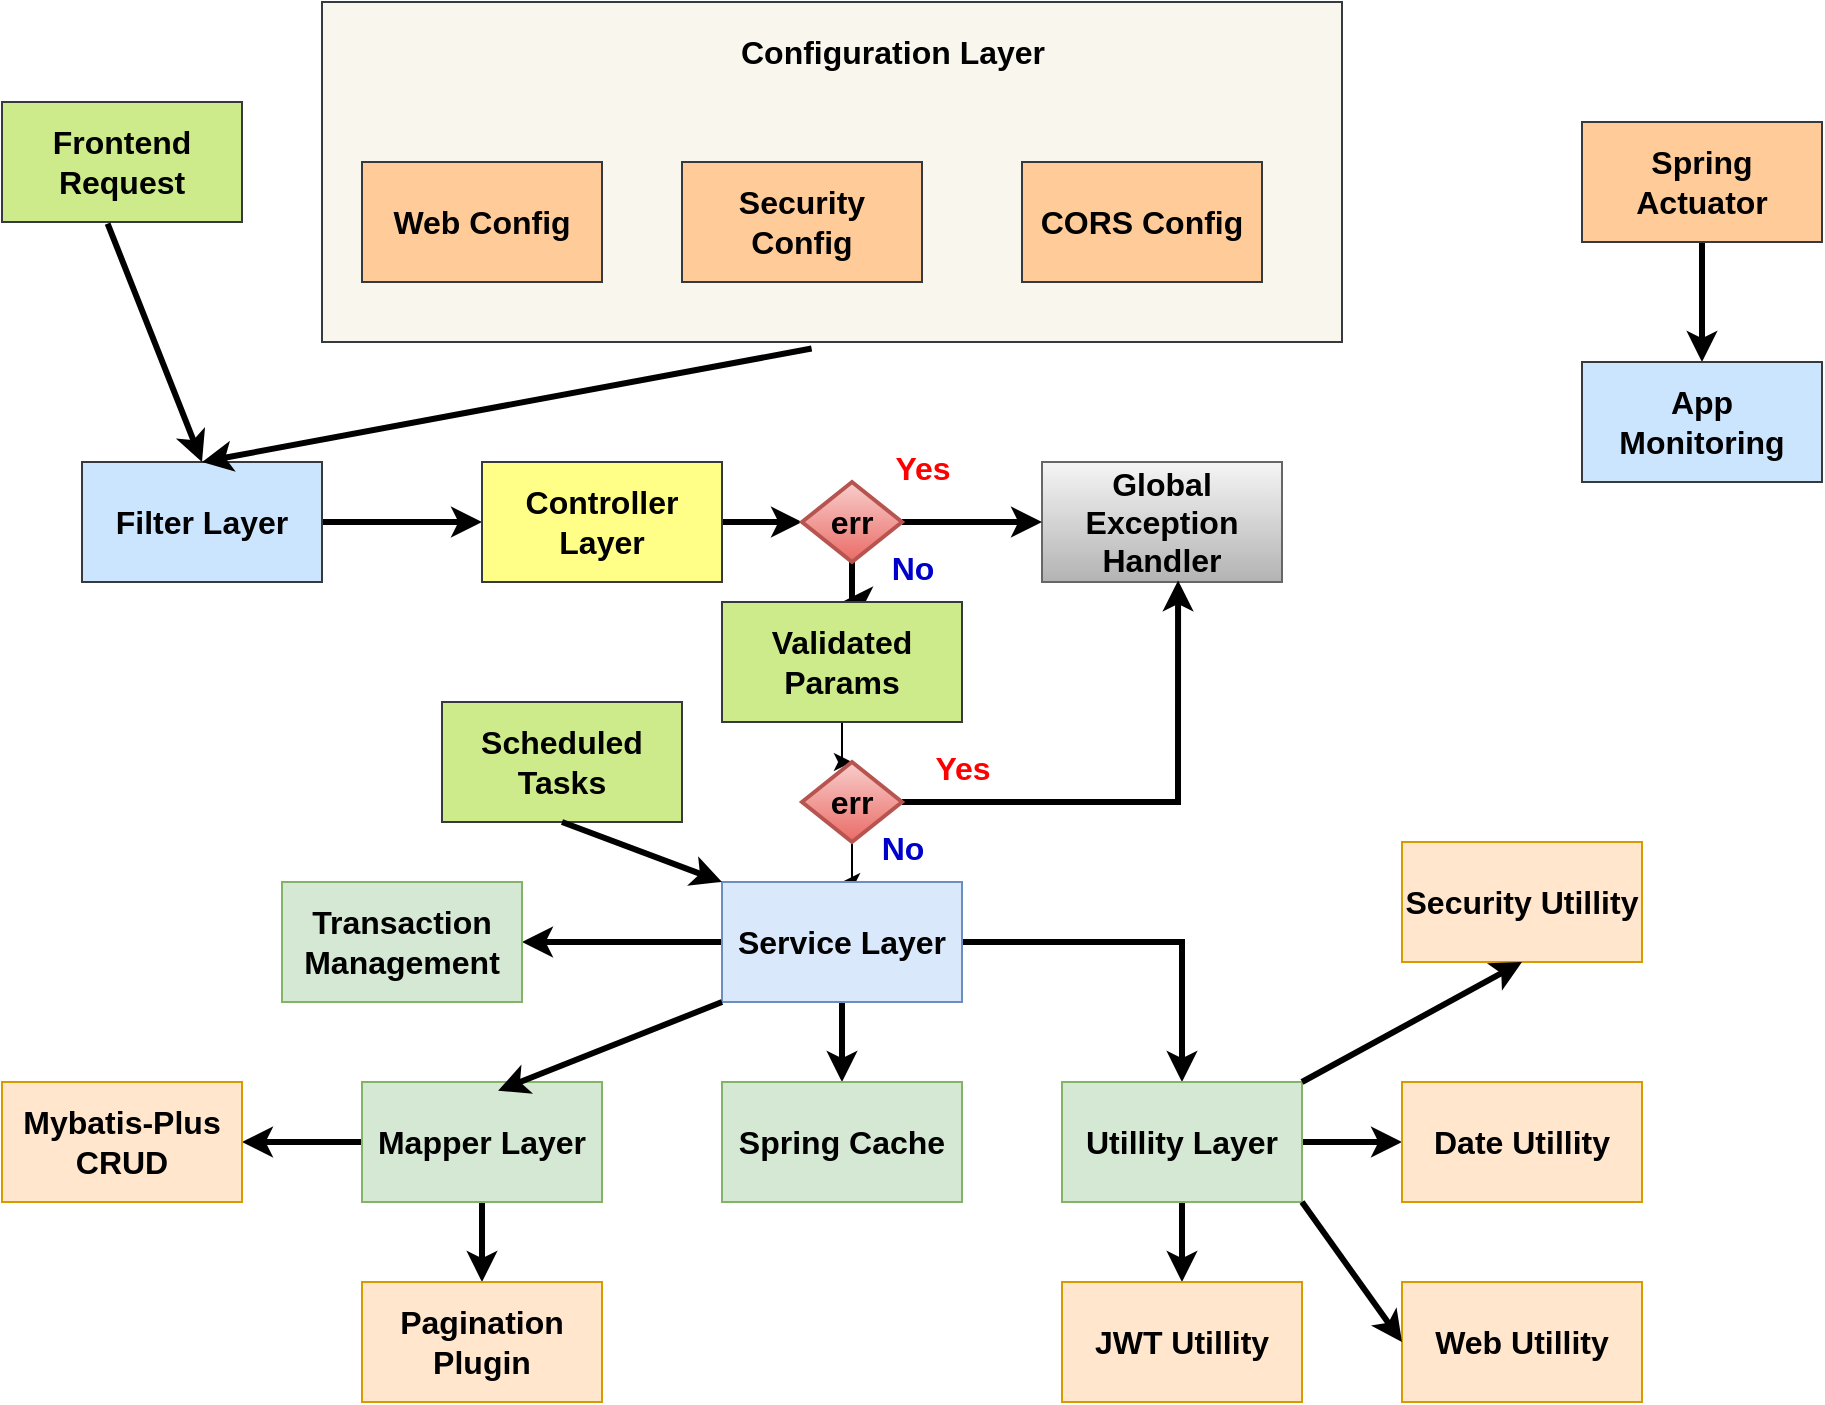 <mxfile version="24.7.17">
  <diagram name="第 1 页" id="Mh5eTPcn430PU4lk5AmT">
    <mxGraphModel dx="1235" dy="740" grid="0" gridSize="10" guides="0" tooltips="1" connect="1" arrows="1" fold="1" page="0" pageScale="1" pageWidth="1169" pageHeight="827" math="0" shadow="0">
      <root>
        <mxCell id="0" />
        <mxCell id="1" parent="0" />
        <mxCell id="nK5I_xy5ABhCm3T1BMuM-8" value="" style="rounded=0;whiteSpace=wrap;html=1;fillColor=#f9f7ed;strokeColor=#36393d;fontSize=16;fontStyle=1" vertex="1" parent="1">
          <mxGeometry x="250" y="50" width="510" height="170" as="geometry" />
        </mxCell>
        <mxCell id="nK5I_xy5ABhCm3T1BMuM-1" value="Frontend Request" style="rounded=0;whiteSpace=wrap;html=1;fillColor=#cdeb8b;strokeColor=#36393d;fontSize=16;fontStyle=1" vertex="1" parent="1">
          <mxGeometry x="90" y="100" width="120" height="60" as="geometry" />
        </mxCell>
        <mxCell id="nK5I_xy5ABhCm3T1BMuM-14" value="" style="edgeStyle=orthogonalEdgeStyle;rounded=0;orthogonalLoop=1;jettySize=auto;html=1;fontSize=16;fontStyle=1;strokeWidth=3;" edge="1" parent="1" source="nK5I_xy5ABhCm3T1BMuM-2" target="nK5I_xy5ABhCm3T1BMuM-12">
          <mxGeometry relative="1" as="geometry" />
        </mxCell>
        <mxCell id="nK5I_xy5ABhCm3T1BMuM-2" value="Filter Layer" style="rounded=0;whiteSpace=wrap;html=1;fontSize=16;fontStyle=1;fillColor=#cce5ff;strokeColor=#36393d;" vertex="1" parent="1">
          <mxGeometry x="130" y="280" width="120" height="60" as="geometry" />
        </mxCell>
        <mxCell id="nK5I_xy5ABhCm3T1BMuM-3" value="Web Config" style="rounded=0;whiteSpace=wrap;html=1;fillColor=#ffcc99;strokeColor=#36393d;fontSize=16;fontStyle=1" vertex="1" parent="1">
          <mxGeometry x="270" y="130" width="120" height="60" as="geometry" />
        </mxCell>
        <mxCell id="nK5I_xy5ABhCm3T1BMuM-4" value="Security Config" style="rounded=0;whiteSpace=wrap;html=1;fillColor=#ffcc99;strokeColor=#36393d;fontSize=16;fontStyle=1" vertex="1" parent="1">
          <mxGeometry x="430" y="130" width="120" height="60" as="geometry" />
        </mxCell>
        <mxCell id="nK5I_xy5ABhCm3T1BMuM-5" value="CORS Config" style="rounded=0;whiteSpace=wrap;html=1;fillColor=#ffcc99;strokeColor=#36393d;fontSize=16;fontStyle=1" vertex="1" parent="1">
          <mxGeometry x="600" y="130" width="120" height="60" as="geometry" />
        </mxCell>
        <mxCell id="nK5I_xy5ABhCm3T1BMuM-6" value="" style="endArrow=classic;html=1;rounded=0;exitX=0.44;exitY=1.013;exitDx=0;exitDy=0;exitPerimeter=0;entryX=0.5;entryY=0;entryDx=0;entryDy=0;fontSize=16;fontStyle=1;strokeWidth=3;" edge="1" parent="1" source="nK5I_xy5ABhCm3T1BMuM-1" target="nK5I_xy5ABhCm3T1BMuM-2">
          <mxGeometry width="50" height="50" relative="1" as="geometry">
            <mxPoint x="510" y="350" as="sourcePoint" />
            <mxPoint x="560" y="300" as="targetPoint" />
          </mxGeometry>
        </mxCell>
        <mxCell id="nK5I_xy5ABhCm3T1BMuM-9" value="" style="endArrow=classic;html=1;rounded=0;exitX=0.48;exitY=1.019;exitDx=0;exitDy=0;exitPerimeter=0;entryX=0.5;entryY=0;entryDx=0;entryDy=0;fontSize=16;fontStyle=1;strokeWidth=3;" edge="1" parent="1" source="nK5I_xy5ABhCm3T1BMuM-8" target="nK5I_xy5ABhCm3T1BMuM-2">
          <mxGeometry width="50" height="50" relative="1" as="geometry">
            <mxPoint x="510" y="350" as="sourcePoint" />
            <mxPoint x="560" y="300" as="targetPoint" />
          </mxGeometry>
        </mxCell>
        <mxCell id="nK5I_xy5ABhCm3T1BMuM-10" value="Configuration Layer" style="text;html=1;align=center;verticalAlign=middle;resizable=0;points=[];autosize=1;strokeColor=none;fillColor=none;fontSize=16;fontStyle=1" vertex="1" parent="1">
          <mxGeometry x="455" y="60" width="160" height="30" as="geometry" />
        </mxCell>
        <mxCell id="nK5I_xy5ABhCm3T1BMuM-11" value="Global Exception Handler" style="rounded=0;whiteSpace=wrap;html=1;fontSize=16;fontStyle=1;fillColor=#f5f5f5;gradientColor=#b3b3b3;strokeColor=#666666;" vertex="1" parent="1">
          <mxGeometry x="610" y="280" width="120" height="60" as="geometry" />
        </mxCell>
        <mxCell id="nK5I_xy5ABhCm3T1BMuM-16" value="" style="edgeStyle=orthogonalEdgeStyle;rounded=0;orthogonalLoop=1;jettySize=auto;html=1;fontSize=16;fontStyle=1;strokeWidth=3;" edge="1" parent="1" source="nK5I_xy5ABhCm3T1BMuM-12" target="nK5I_xy5ABhCm3T1BMuM-15">
          <mxGeometry relative="1" as="geometry" />
        </mxCell>
        <mxCell id="nK5I_xy5ABhCm3T1BMuM-12" value="Controller Layer" style="rounded=0;whiteSpace=wrap;html=1;fontSize=16;fontStyle=1;fillColor=#ffff88;strokeColor=#36393d;" vertex="1" parent="1">
          <mxGeometry x="330" y="280" width="120" height="60" as="geometry" />
        </mxCell>
        <mxCell id="nK5I_xy5ABhCm3T1BMuM-17" value="" style="edgeStyle=orthogonalEdgeStyle;rounded=0;orthogonalLoop=1;jettySize=auto;html=1;fontSize=16;fontStyle=1;strokeWidth=3;" edge="1" parent="1" source="nK5I_xy5ABhCm3T1BMuM-15" target="nK5I_xy5ABhCm3T1BMuM-11">
          <mxGeometry relative="1" as="geometry" />
        </mxCell>
        <mxCell id="nK5I_xy5ABhCm3T1BMuM-20" value="" style="edgeStyle=orthogonalEdgeStyle;rounded=0;orthogonalLoop=1;jettySize=auto;html=1;fontSize=16;fontStyle=1;strokeWidth=3;" edge="1" parent="1" source="nK5I_xy5ABhCm3T1BMuM-15" target="nK5I_xy5ABhCm3T1BMuM-19">
          <mxGeometry relative="1" as="geometry" />
        </mxCell>
        <mxCell id="nK5I_xy5ABhCm3T1BMuM-15" value="err" style="strokeWidth=2;html=1;shape=mxgraph.flowchart.decision;whiteSpace=wrap;fontSize=16;fontStyle=1;fillColor=#f8cecc;gradientColor=#ea6b66;strokeColor=#b85450;" vertex="1" parent="1">
          <mxGeometry x="490" y="290" width="50" height="40" as="geometry" />
        </mxCell>
        <mxCell id="nK5I_xy5ABhCm3T1BMuM-18" value="&lt;font color=&quot;#ff0000&quot;&gt;Yes&lt;/font&gt;" style="text;html=1;align=center;verticalAlign=middle;resizable=0;points=[];autosize=1;strokeColor=none;fillColor=none;fontSize=16;fontStyle=1" vertex="1" parent="1">
          <mxGeometry x="525" y="268" width="50" height="30" as="geometry" />
        </mxCell>
        <mxCell id="nK5I_xy5ABhCm3T1BMuM-23" value="" style="edgeStyle=orthogonalEdgeStyle;rounded=0;orthogonalLoop=1;jettySize=auto;html=1;fontSize=16;fontStyle=1" edge="1" parent="1" source="nK5I_xy5ABhCm3T1BMuM-19" target="nK5I_xy5ABhCm3T1BMuM-21">
          <mxGeometry relative="1" as="geometry" />
        </mxCell>
        <mxCell id="nK5I_xy5ABhCm3T1BMuM-19" value="Validated Params" style="rounded=0;whiteSpace=wrap;html=1;fontSize=16;fontStyle=1;fillColor=#cdeb8b;strokeColor=#36393d;" vertex="1" parent="1">
          <mxGeometry x="450" y="350" width="120" height="60" as="geometry" />
        </mxCell>
        <mxCell id="nK5I_xy5ABhCm3T1BMuM-24" style="edgeStyle=orthogonalEdgeStyle;rounded=0;orthogonalLoop=1;jettySize=auto;html=1;entryX=0.567;entryY=0.987;entryDx=0;entryDy=0;entryPerimeter=0;fontSize=16;fontStyle=1;strokeWidth=3;" edge="1" parent="1" source="nK5I_xy5ABhCm3T1BMuM-21" target="nK5I_xy5ABhCm3T1BMuM-11">
          <mxGeometry relative="1" as="geometry">
            <mxPoint x="680" y="450" as="targetPoint" />
          </mxGeometry>
        </mxCell>
        <mxCell id="nK5I_xy5ABhCm3T1BMuM-27" value="" style="edgeStyle=orthogonalEdgeStyle;rounded=0;orthogonalLoop=1;jettySize=auto;html=1;fontSize=16;fontStyle=1" edge="1" parent="1" source="nK5I_xy5ABhCm3T1BMuM-21" target="nK5I_xy5ABhCm3T1BMuM-26">
          <mxGeometry relative="1" as="geometry" />
        </mxCell>
        <mxCell id="nK5I_xy5ABhCm3T1BMuM-21" value="err" style="strokeWidth=2;html=1;shape=mxgraph.flowchart.decision;whiteSpace=wrap;fontSize=16;fontStyle=1;fillColor=#f8cecc;gradientColor=#ea6b66;strokeColor=#b85450;" vertex="1" parent="1">
          <mxGeometry x="490" y="430" width="50" height="40" as="geometry" />
        </mxCell>
        <mxCell id="nK5I_xy5ABhCm3T1BMuM-25" value="&lt;font color=&quot;#ff0000&quot;&gt;Yes&lt;/font&gt;" style="text;html=1;align=center;verticalAlign=middle;resizable=0;points=[];autosize=1;strokeColor=none;fillColor=none;fontSize=16;fontStyle=1" vertex="1" parent="1">
          <mxGeometry x="545" y="418" width="50" height="30" as="geometry" />
        </mxCell>
        <mxCell id="nK5I_xy5ABhCm3T1BMuM-37" value="" style="edgeStyle=orthogonalEdgeStyle;rounded=0;orthogonalLoop=1;jettySize=auto;html=1;fontSize=16;fontStyle=1;strokeWidth=3;" edge="1" parent="1" source="nK5I_xy5ABhCm3T1BMuM-26" target="nK5I_xy5ABhCm3T1BMuM-33">
          <mxGeometry relative="1" as="geometry" />
        </mxCell>
        <mxCell id="nK5I_xy5ABhCm3T1BMuM-41" value="" style="edgeStyle=orthogonalEdgeStyle;rounded=0;orthogonalLoop=1;jettySize=auto;html=1;fontSize=16;fontStyle=1;strokeWidth=3;" edge="1" parent="1" source="nK5I_xy5ABhCm3T1BMuM-26" target="nK5I_xy5ABhCm3T1BMuM-35">
          <mxGeometry relative="1" as="geometry" />
        </mxCell>
        <mxCell id="nK5I_xy5ABhCm3T1BMuM-42" style="edgeStyle=orthogonalEdgeStyle;rounded=0;orthogonalLoop=1;jettySize=auto;html=1;entryX=0.5;entryY=0;entryDx=0;entryDy=0;fontSize=16;fontStyle=1;strokeWidth=3;" edge="1" parent="1" source="nK5I_xy5ABhCm3T1BMuM-26" target="nK5I_xy5ABhCm3T1BMuM-36">
          <mxGeometry relative="1" as="geometry" />
        </mxCell>
        <mxCell id="nK5I_xy5ABhCm3T1BMuM-26" value="Service Layer" style="rounded=0;whiteSpace=wrap;html=1;fontSize=16;fontStyle=1;fillColor=#dae8fc;strokeColor=#6c8ebf;" vertex="1" parent="1">
          <mxGeometry x="450" y="490" width="120" height="60" as="geometry" />
        </mxCell>
        <mxCell id="nK5I_xy5ABhCm3T1BMuM-33" value="Transaction Management" style="rounded=0;whiteSpace=wrap;html=1;fontSize=16;fontStyle=1;fillColor=#d5e8d4;strokeColor=#82b366;" vertex="1" parent="1">
          <mxGeometry x="230" y="490" width="120" height="60" as="geometry" />
        </mxCell>
        <mxCell id="nK5I_xy5ABhCm3T1BMuM-45" value="" style="edgeStyle=orthogonalEdgeStyle;rounded=0;orthogonalLoop=1;jettySize=auto;html=1;fontSize=16;fontStyle=1;strokeWidth=3;" edge="1" parent="1" source="nK5I_xy5ABhCm3T1BMuM-34" target="nK5I_xy5ABhCm3T1BMuM-44">
          <mxGeometry relative="1" as="geometry" />
        </mxCell>
        <mxCell id="nK5I_xy5ABhCm3T1BMuM-46" value="" style="edgeStyle=orthogonalEdgeStyle;rounded=0;orthogonalLoop=1;jettySize=auto;html=1;fontSize=16;fontStyle=1;strokeWidth=3;" edge="1" parent="1" source="nK5I_xy5ABhCm3T1BMuM-34" target="nK5I_xy5ABhCm3T1BMuM-43">
          <mxGeometry relative="1" as="geometry" />
        </mxCell>
        <mxCell id="nK5I_xy5ABhCm3T1BMuM-34" value="Mapper Layer" style="rounded=0;whiteSpace=wrap;html=1;fontSize=16;fontStyle=1;fillColor=#d5e8d4;strokeColor=#82b366;" vertex="1" parent="1">
          <mxGeometry x="270" y="590" width="120" height="60" as="geometry" />
        </mxCell>
        <mxCell id="nK5I_xy5ABhCm3T1BMuM-35" value="Spring Cache" style="rounded=0;whiteSpace=wrap;html=1;fontSize=16;fontStyle=1;fillColor=#d5e8d4;strokeColor=#82b366;" vertex="1" parent="1">
          <mxGeometry x="450" y="590" width="120" height="60" as="geometry" />
        </mxCell>
        <mxCell id="nK5I_xy5ABhCm3T1BMuM-50" value="" style="edgeStyle=orthogonalEdgeStyle;rounded=0;orthogonalLoop=1;jettySize=auto;html=1;fontSize=16;fontStyle=1;strokeWidth=3;" edge="1" parent="1" source="nK5I_xy5ABhCm3T1BMuM-36" target="nK5I_xy5ABhCm3T1BMuM-47">
          <mxGeometry relative="1" as="geometry" />
        </mxCell>
        <mxCell id="nK5I_xy5ABhCm3T1BMuM-51" value="" style="edgeStyle=orthogonalEdgeStyle;rounded=0;orthogonalLoop=1;jettySize=auto;html=1;fontSize=16;fontStyle=1;strokeWidth=3;" edge="1" parent="1" source="nK5I_xy5ABhCm3T1BMuM-36" target="nK5I_xy5ABhCm3T1BMuM-49">
          <mxGeometry relative="1" as="geometry" />
        </mxCell>
        <mxCell id="nK5I_xy5ABhCm3T1BMuM-36" value="Utillity Layer" style="rounded=0;whiteSpace=wrap;html=1;fontSize=16;fontStyle=1;fillColor=#d5e8d4;strokeColor=#82b366;" vertex="1" parent="1">
          <mxGeometry x="620" y="590" width="120" height="60" as="geometry" />
        </mxCell>
        <mxCell id="nK5I_xy5ABhCm3T1BMuM-39" value="" style="endArrow=classic;html=1;rounded=0;entryX=0.567;entryY=0.073;entryDx=0;entryDy=0;entryPerimeter=0;exitX=0;exitY=1;exitDx=0;exitDy=0;fontSize=16;fontStyle=1;strokeWidth=3;" edge="1" parent="1" source="nK5I_xy5ABhCm3T1BMuM-26" target="nK5I_xy5ABhCm3T1BMuM-34">
          <mxGeometry width="50" height="50" relative="1" as="geometry">
            <mxPoint x="450" y="520" as="sourcePoint" />
            <mxPoint x="560" y="400" as="targetPoint" />
          </mxGeometry>
        </mxCell>
        <mxCell id="nK5I_xy5ABhCm3T1BMuM-43" value="Mybatis-Plus CRUD" style="rounded=0;whiteSpace=wrap;html=1;fontSize=16;fontStyle=1;fillColor=#ffe6cc;strokeColor=#d79b00;" vertex="1" parent="1">
          <mxGeometry x="90" y="590" width="120" height="60" as="geometry" />
        </mxCell>
        <mxCell id="nK5I_xy5ABhCm3T1BMuM-44" value="Pagination Plugin" style="rounded=0;whiteSpace=wrap;html=1;fontSize=16;fontStyle=1;fillColor=#ffe6cc;strokeColor=#d79b00;" vertex="1" parent="1">
          <mxGeometry x="270" y="690" width="120" height="60" as="geometry" />
        </mxCell>
        <mxCell id="nK5I_xy5ABhCm3T1BMuM-47" value="JWT Utillity" style="rounded=0;whiteSpace=wrap;html=1;fontSize=16;fontStyle=1;fillColor=#ffe6cc;strokeColor=#d79b00;" vertex="1" parent="1">
          <mxGeometry x="620" y="690" width="120" height="60" as="geometry" />
        </mxCell>
        <mxCell id="nK5I_xy5ABhCm3T1BMuM-48" value="Security Utillity" style="rounded=0;whiteSpace=wrap;html=1;fontSize=16;fontStyle=1;fillColor=#ffe6cc;strokeColor=#d79b00;" vertex="1" parent="1">
          <mxGeometry x="790" y="470" width="120" height="60" as="geometry" />
        </mxCell>
        <mxCell id="nK5I_xy5ABhCm3T1BMuM-49" value="Date Utillity" style="rounded=0;whiteSpace=wrap;html=1;fontSize=16;fontStyle=1;fillColor=#ffe6cc;strokeColor=#d79b00;" vertex="1" parent="1">
          <mxGeometry x="790" y="590" width="120" height="60" as="geometry" />
        </mxCell>
        <mxCell id="nK5I_xy5ABhCm3T1BMuM-52" value="" style="endArrow=classic;html=1;rounded=0;exitX=1;exitY=0;exitDx=0;exitDy=0;entryX=0.5;entryY=1;entryDx=0;entryDy=0;fontSize=16;fontStyle=1;strokeWidth=3;" edge="1" parent="1" source="nK5I_xy5ABhCm3T1BMuM-36" target="nK5I_xy5ABhCm3T1BMuM-48">
          <mxGeometry width="50" height="50" relative="1" as="geometry">
            <mxPoint x="640" y="560" as="sourcePoint" />
            <mxPoint x="690" y="510" as="targetPoint" />
          </mxGeometry>
        </mxCell>
        <mxCell id="nK5I_xy5ABhCm3T1BMuM-53" value="Web Utillity" style="rounded=0;whiteSpace=wrap;html=1;fontSize=16;fontStyle=1;fillColor=#ffe6cc;strokeColor=#d79b00;" vertex="1" parent="1">
          <mxGeometry x="790" y="690" width="120" height="60" as="geometry" />
        </mxCell>
        <mxCell id="nK5I_xy5ABhCm3T1BMuM-54" value="" style="endArrow=classic;html=1;rounded=0;exitX=1;exitY=1;exitDx=0;exitDy=0;entryX=0;entryY=0.5;entryDx=0;entryDy=0;fontSize=16;fontStyle=1;strokeWidth=3;" edge="1" parent="1" source="nK5I_xy5ABhCm3T1BMuM-36" target="nK5I_xy5ABhCm3T1BMuM-53">
          <mxGeometry width="50" height="50" relative="1" as="geometry">
            <mxPoint x="640" y="560" as="sourcePoint" />
            <mxPoint x="690" y="510" as="targetPoint" />
          </mxGeometry>
        </mxCell>
        <mxCell id="nK5I_xy5ABhCm3T1BMuM-55" value="Scheduled Tasks" style="rounded=0;whiteSpace=wrap;html=1;fontSize=16;fontStyle=1;fillColor=#cdeb8b;strokeColor=#36393d;" vertex="1" parent="1">
          <mxGeometry x="310" y="400" width="120" height="60" as="geometry" />
        </mxCell>
        <mxCell id="nK5I_xy5ABhCm3T1BMuM-58" value="" style="endArrow=classic;html=1;rounded=0;exitX=0.5;exitY=1;exitDx=0;exitDy=0;entryX=0;entryY=0;entryDx=0;entryDy=0;fontSize=16;fontStyle=1;strokeWidth=3;" edge="1" parent="1" source="nK5I_xy5ABhCm3T1BMuM-55" target="nK5I_xy5ABhCm3T1BMuM-26">
          <mxGeometry width="50" height="50" relative="1" as="geometry">
            <mxPoint x="670" y="400" as="sourcePoint" />
            <mxPoint x="720" y="350" as="targetPoint" />
          </mxGeometry>
        </mxCell>
        <mxCell id="nK5I_xy5ABhCm3T1BMuM-61" value="" style="edgeStyle=orthogonalEdgeStyle;rounded=0;orthogonalLoop=1;jettySize=auto;html=1;fontSize=16;fontStyle=1;strokeWidth=3;" edge="1" parent="1" source="nK5I_xy5ABhCm3T1BMuM-59" target="nK5I_xy5ABhCm3T1BMuM-60">
          <mxGeometry relative="1" as="geometry" />
        </mxCell>
        <mxCell id="nK5I_xy5ABhCm3T1BMuM-59" value="Spring Actuator" style="rounded=0;whiteSpace=wrap;html=1;fontSize=16;fontStyle=1;fillColor=#ffcc99;strokeColor=#36393d;" vertex="1" parent="1">
          <mxGeometry x="880" y="110" width="120" height="60" as="geometry" />
        </mxCell>
        <mxCell id="nK5I_xy5ABhCm3T1BMuM-60" value="App Monitoring" style="rounded=0;whiteSpace=wrap;html=1;fontSize=16;fontStyle=1;fillColor=#cce5ff;strokeColor=#36393d;" vertex="1" parent="1">
          <mxGeometry x="880" y="230" width="120" height="60" as="geometry" />
        </mxCell>
        <mxCell id="nK5I_xy5ABhCm3T1BMuM-62" value="&lt;font color=&quot;#0000cc&quot; style=&quot;font-size: 16px;&quot;&gt;&lt;b&gt;No&lt;/b&gt;&lt;/font&gt;" style="text;html=1;align=center;verticalAlign=middle;resizable=0;points=[];autosize=1;strokeColor=none;fillColor=none;" vertex="1" parent="1">
          <mxGeometry x="525" y="318" width="40" height="30" as="geometry" />
        </mxCell>
        <mxCell id="nK5I_xy5ABhCm3T1BMuM-63" value="&lt;font style=&quot;font-size: 16px;&quot; color=&quot;#0000cc&quot;&gt;&lt;b&gt;No&lt;/b&gt;&lt;/font&gt;" style="text;html=1;align=center;verticalAlign=middle;resizable=0;points=[];autosize=1;strokeColor=none;fillColor=none;" vertex="1" parent="1">
          <mxGeometry x="520" y="458" width="40" height="30" as="geometry" />
        </mxCell>
      </root>
    </mxGraphModel>
  </diagram>
</mxfile>
